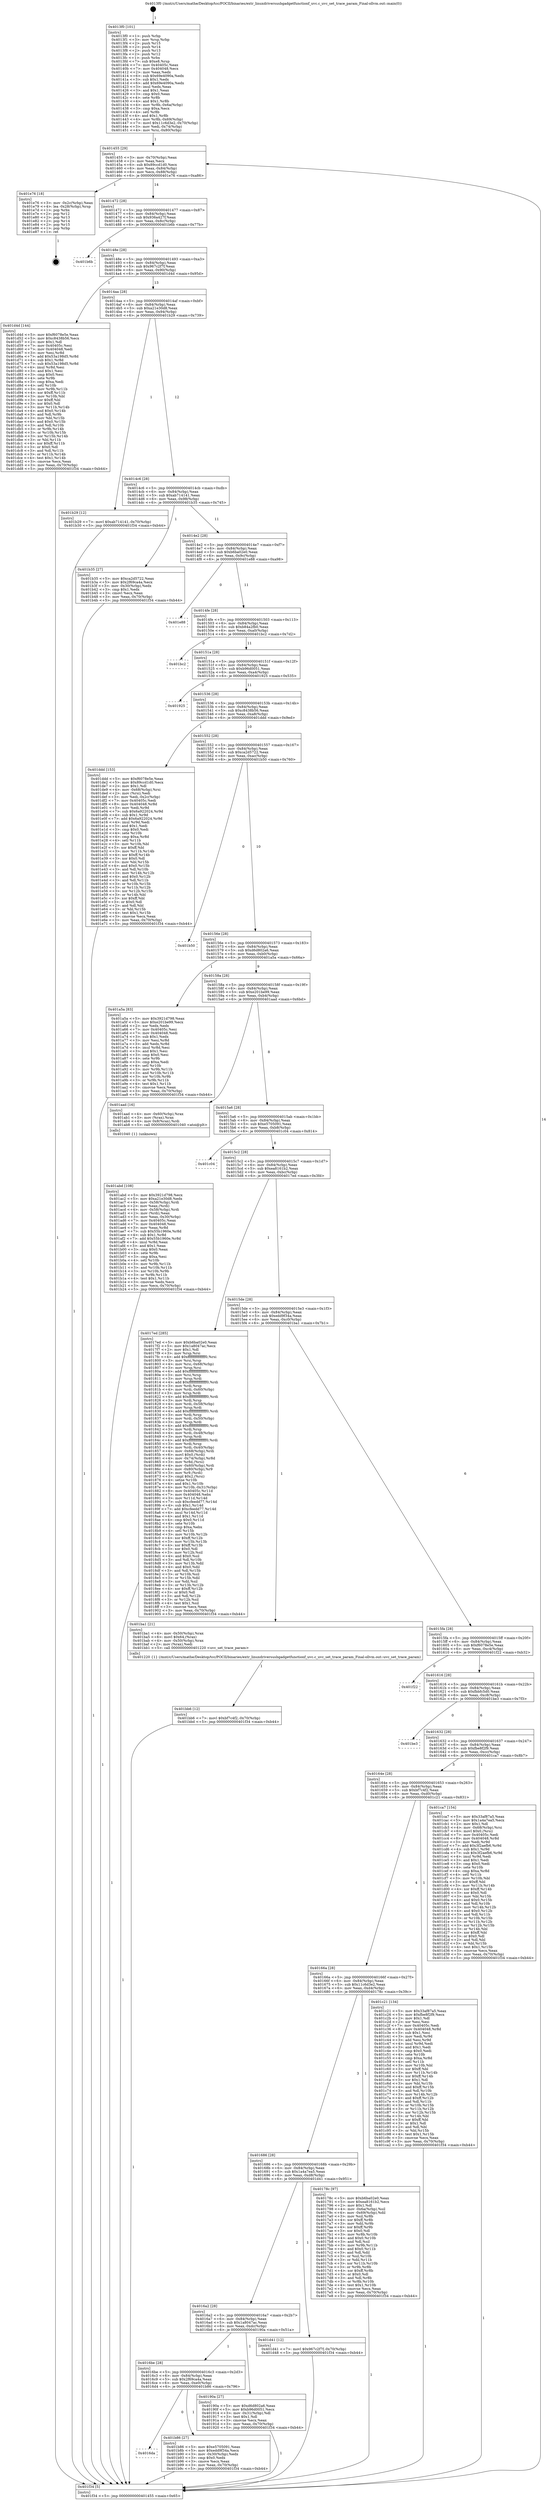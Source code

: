 digraph "0x4013f0" {
  label = "0x4013f0 (/mnt/c/Users/mathe/Desktop/tcc/POCII/binaries/extr_linuxdriversusbgadgetfunctionf_uvc.c_uvc_set_trace_param_Final-ollvm.out::main(0))"
  labelloc = "t"
  node[shape=record]

  Entry [label="",width=0.3,height=0.3,shape=circle,fillcolor=black,style=filled]
  "0x401455" [label="{
     0x401455 [29]\l
     | [instrs]\l
     &nbsp;&nbsp;0x401455 \<+3\>: mov -0x70(%rbp),%eax\l
     &nbsp;&nbsp;0x401458 \<+2\>: mov %eax,%ecx\l
     &nbsp;&nbsp;0x40145a \<+6\>: sub $0x89ccd1d0,%ecx\l
     &nbsp;&nbsp;0x401460 \<+6\>: mov %eax,-0x84(%rbp)\l
     &nbsp;&nbsp;0x401466 \<+6\>: mov %ecx,-0x88(%rbp)\l
     &nbsp;&nbsp;0x40146c \<+6\>: je 0000000000401e76 \<main+0xa86\>\l
  }"]
  "0x401e76" [label="{
     0x401e76 [18]\l
     | [instrs]\l
     &nbsp;&nbsp;0x401e76 \<+3\>: mov -0x2c(%rbp),%eax\l
     &nbsp;&nbsp;0x401e79 \<+4\>: lea -0x28(%rbp),%rsp\l
     &nbsp;&nbsp;0x401e7d \<+1\>: pop %rbx\l
     &nbsp;&nbsp;0x401e7e \<+2\>: pop %r12\l
     &nbsp;&nbsp;0x401e80 \<+2\>: pop %r13\l
     &nbsp;&nbsp;0x401e82 \<+2\>: pop %r14\l
     &nbsp;&nbsp;0x401e84 \<+2\>: pop %r15\l
     &nbsp;&nbsp;0x401e86 \<+1\>: pop %rbp\l
     &nbsp;&nbsp;0x401e87 \<+1\>: ret\l
  }"]
  "0x401472" [label="{
     0x401472 [28]\l
     | [instrs]\l
     &nbsp;&nbsp;0x401472 \<+5\>: jmp 0000000000401477 \<main+0x87\>\l
     &nbsp;&nbsp;0x401477 \<+6\>: mov -0x84(%rbp),%eax\l
     &nbsp;&nbsp;0x40147d \<+5\>: sub $0x936a427f,%eax\l
     &nbsp;&nbsp;0x401482 \<+6\>: mov %eax,-0x8c(%rbp)\l
     &nbsp;&nbsp;0x401488 \<+6\>: je 0000000000401b6b \<main+0x77b\>\l
  }"]
  Exit [label="",width=0.3,height=0.3,shape=circle,fillcolor=black,style=filled,peripheries=2]
  "0x401b6b" [label="{
     0x401b6b\l
  }", style=dashed]
  "0x40148e" [label="{
     0x40148e [28]\l
     | [instrs]\l
     &nbsp;&nbsp;0x40148e \<+5\>: jmp 0000000000401493 \<main+0xa3\>\l
     &nbsp;&nbsp;0x401493 \<+6\>: mov -0x84(%rbp),%eax\l
     &nbsp;&nbsp;0x401499 \<+5\>: sub $0x967c2f7f,%eax\l
     &nbsp;&nbsp;0x40149e \<+6\>: mov %eax,-0x90(%rbp)\l
     &nbsp;&nbsp;0x4014a4 \<+6\>: je 0000000000401d4d \<main+0x95d\>\l
  }"]
  "0x401bb6" [label="{
     0x401bb6 [12]\l
     | [instrs]\l
     &nbsp;&nbsp;0x401bb6 \<+7\>: movl $0xbf7c4f2,-0x70(%rbp)\l
     &nbsp;&nbsp;0x401bbd \<+5\>: jmp 0000000000401f34 \<main+0xb44\>\l
  }"]
  "0x401d4d" [label="{
     0x401d4d [144]\l
     | [instrs]\l
     &nbsp;&nbsp;0x401d4d \<+5\>: mov $0xf6078e5e,%eax\l
     &nbsp;&nbsp;0x401d52 \<+5\>: mov $0xc8438b56,%ecx\l
     &nbsp;&nbsp;0x401d57 \<+2\>: mov $0x1,%dl\l
     &nbsp;&nbsp;0x401d59 \<+7\>: mov 0x40405c,%esi\l
     &nbsp;&nbsp;0x401d60 \<+7\>: mov 0x404048,%edi\l
     &nbsp;&nbsp;0x401d67 \<+3\>: mov %esi,%r8d\l
     &nbsp;&nbsp;0x401d6a \<+7\>: add $0x53a198d5,%r8d\l
     &nbsp;&nbsp;0x401d71 \<+4\>: sub $0x1,%r8d\l
     &nbsp;&nbsp;0x401d75 \<+7\>: sub $0x53a198d5,%r8d\l
     &nbsp;&nbsp;0x401d7c \<+4\>: imul %r8d,%esi\l
     &nbsp;&nbsp;0x401d80 \<+3\>: and $0x1,%esi\l
     &nbsp;&nbsp;0x401d83 \<+3\>: cmp $0x0,%esi\l
     &nbsp;&nbsp;0x401d86 \<+4\>: sete %r9b\l
     &nbsp;&nbsp;0x401d8a \<+3\>: cmp $0xa,%edi\l
     &nbsp;&nbsp;0x401d8d \<+4\>: setl %r10b\l
     &nbsp;&nbsp;0x401d91 \<+3\>: mov %r9b,%r11b\l
     &nbsp;&nbsp;0x401d94 \<+4\>: xor $0xff,%r11b\l
     &nbsp;&nbsp;0x401d98 \<+3\>: mov %r10b,%bl\l
     &nbsp;&nbsp;0x401d9b \<+3\>: xor $0xff,%bl\l
     &nbsp;&nbsp;0x401d9e \<+3\>: xor $0x0,%dl\l
     &nbsp;&nbsp;0x401da1 \<+3\>: mov %r11b,%r14b\l
     &nbsp;&nbsp;0x401da4 \<+4\>: and $0x0,%r14b\l
     &nbsp;&nbsp;0x401da8 \<+3\>: and %dl,%r9b\l
     &nbsp;&nbsp;0x401dab \<+3\>: mov %bl,%r15b\l
     &nbsp;&nbsp;0x401dae \<+4\>: and $0x0,%r15b\l
     &nbsp;&nbsp;0x401db2 \<+3\>: and %dl,%r10b\l
     &nbsp;&nbsp;0x401db5 \<+3\>: or %r9b,%r14b\l
     &nbsp;&nbsp;0x401db8 \<+3\>: or %r10b,%r15b\l
     &nbsp;&nbsp;0x401dbb \<+3\>: xor %r15b,%r14b\l
     &nbsp;&nbsp;0x401dbe \<+3\>: or %bl,%r11b\l
     &nbsp;&nbsp;0x401dc1 \<+4\>: xor $0xff,%r11b\l
     &nbsp;&nbsp;0x401dc5 \<+3\>: or $0x0,%dl\l
     &nbsp;&nbsp;0x401dc8 \<+3\>: and %dl,%r11b\l
     &nbsp;&nbsp;0x401dcb \<+3\>: or %r11b,%r14b\l
     &nbsp;&nbsp;0x401dce \<+4\>: test $0x1,%r14b\l
     &nbsp;&nbsp;0x401dd2 \<+3\>: cmovne %ecx,%eax\l
     &nbsp;&nbsp;0x401dd5 \<+3\>: mov %eax,-0x70(%rbp)\l
     &nbsp;&nbsp;0x401dd8 \<+5\>: jmp 0000000000401f34 \<main+0xb44\>\l
  }"]
  "0x4014aa" [label="{
     0x4014aa [28]\l
     | [instrs]\l
     &nbsp;&nbsp;0x4014aa \<+5\>: jmp 00000000004014af \<main+0xbf\>\l
     &nbsp;&nbsp;0x4014af \<+6\>: mov -0x84(%rbp),%eax\l
     &nbsp;&nbsp;0x4014b5 \<+5\>: sub $0xa21e30d8,%eax\l
     &nbsp;&nbsp;0x4014ba \<+6\>: mov %eax,-0x94(%rbp)\l
     &nbsp;&nbsp;0x4014c0 \<+6\>: je 0000000000401b29 \<main+0x739\>\l
  }"]
  "0x4016da" [label="{
     0x4016da\l
  }", style=dashed]
  "0x401b29" [label="{
     0x401b29 [12]\l
     | [instrs]\l
     &nbsp;&nbsp;0x401b29 \<+7\>: movl $0xab714141,-0x70(%rbp)\l
     &nbsp;&nbsp;0x401b30 \<+5\>: jmp 0000000000401f34 \<main+0xb44\>\l
  }"]
  "0x4014c6" [label="{
     0x4014c6 [28]\l
     | [instrs]\l
     &nbsp;&nbsp;0x4014c6 \<+5\>: jmp 00000000004014cb \<main+0xdb\>\l
     &nbsp;&nbsp;0x4014cb \<+6\>: mov -0x84(%rbp),%eax\l
     &nbsp;&nbsp;0x4014d1 \<+5\>: sub $0xab714141,%eax\l
     &nbsp;&nbsp;0x4014d6 \<+6\>: mov %eax,-0x98(%rbp)\l
     &nbsp;&nbsp;0x4014dc \<+6\>: je 0000000000401b35 \<main+0x745\>\l
  }"]
  "0x401b86" [label="{
     0x401b86 [27]\l
     | [instrs]\l
     &nbsp;&nbsp;0x401b86 \<+5\>: mov $0xe5705091,%eax\l
     &nbsp;&nbsp;0x401b8b \<+5\>: mov $0xedd9f34a,%ecx\l
     &nbsp;&nbsp;0x401b90 \<+3\>: mov -0x30(%rbp),%edx\l
     &nbsp;&nbsp;0x401b93 \<+3\>: cmp $0x0,%edx\l
     &nbsp;&nbsp;0x401b96 \<+3\>: cmove %ecx,%eax\l
     &nbsp;&nbsp;0x401b99 \<+3\>: mov %eax,-0x70(%rbp)\l
     &nbsp;&nbsp;0x401b9c \<+5\>: jmp 0000000000401f34 \<main+0xb44\>\l
  }"]
  "0x401b35" [label="{
     0x401b35 [27]\l
     | [instrs]\l
     &nbsp;&nbsp;0x401b35 \<+5\>: mov $0xca2d5722,%eax\l
     &nbsp;&nbsp;0x401b3a \<+5\>: mov $0x2f69ca4a,%ecx\l
     &nbsp;&nbsp;0x401b3f \<+3\>: mov -0x30(%rbp),%edx\l
     &nbsp;&nbsp;0x401b42 \<+3\>: cmp $0x1,%edx\l
     &nbsp;&nbsp;0x401b45 \<+3\>: cmovl %ecx,%eax\l
     &nbsp;&nbsp;0x401b48 \<+3\>: mov %eax,-0x70(%rbp)\l
     &nbsp;&nbsp;0x401b4b \<+5\>: jmp 0000000000401f34 \<main+0xb44\>\l
  }"]
  "0x4014e2" [label="{
     0x4014e2 [28]\l
     | [instrs]\l
     &nbsp;&nbsp;0x4014e2 \<+5\>: jmp 00000000004014e7 \<main+0xf7\>\l
     &nbsp;&nbsp;0x4014e7 \<+6\>: mov -0x84(%rbp),%eax\l
     &nbsp;&nbsp;0x4014ed \<+5\>: sub $0xb6ba02e0,%eax\l
     &nbsp;&nbsp;0x4014f2 \<+6\>: mov %eax,-0x9c(%rbp)\l
     &nbsp;&nbsp;0x4014f8 \<+6\>: je 0000000000401e88 \<main+0xa98\>\l
  }"]
  "0x401abd" [label="{
     0x401abd [108]\l
     | [instrs]\l
     &nbsp;&nbsp;0x401abd \<+5\>: mov $0x3921d798,%ecx\l
     &nbsp;&nbsp;0x401ac2 \<+5\>: mov $0xa21e30d8,%edx\l
     &nbsp;&nbsp;0x401ac7 \<+4\>: mov -0x58(%rbp),%rdi\l
     &nbsp;&nbsp;0x401acb \<+2\>: mov %eax,(%rdi)\l
     &nbsp;&nbsp;0x401acd \<+4\>: mov -0x58(%rbp),%rdi\l
     &nbsp;&nbsp;0x401ad1 \<+2\>: mov (%rdi),%eax\l
     &nbsp;&nbsp;0x401ad3 \<+3\>: mov %eax,-0x30(%rbp)\l
     &nbsp;&nbsp;0x401ad6 \<+7\>: mov 0x40405c,%eax\l
     &nbsp;&nbsp;0x401add \<+7\>: mov 0x404048,%esi\l
     &nbsp;&nbsp;0x401ae4 \<+3\>: mov %eax,%r8d\l
     &nbsp;&nbsp;0x401ae7 \<+7\>: sub $0x55b1960e,%r8d\l
     &nbsp;&nbsp;0x401aee \<+4\>: sub $0x1,%r8d\l
     &nbsp;&nbsp;0x401af2 \<+7\>: add $0x55b1960e,%r8d\l
     &nbsp;&nbsp;0x401af9 \<+4\>: imul %r8d,%eax\l
     &nbsp;&nbsp;0x401afd \<+3\>: and $0x1,%eax\l
     &nbsp;&nbsp;0x401b00 \<+3\>: cmp $0x0,%eax\l
     &nbsp;&nbsp;0x401b03 \<+4\>: sete %r9b\l
     &nbsp;&nbsp;0x401b07 \<+3\>: cmp $0xa,%esi\l
     &nbsp;&nbsp;0x401b0a \<+4\>: setl %r10b\l
     &nbsp;&nbsp;0x401b0e \<+3\>: mov %r9b,%r11b\l
     &nbsp;&nbsp;0x401b11 \<+3\>: and %r10b,%r11b\l
     &nbsp;&nbsp;0x401b14 \<+3\>: xor %r10b,%r9b\l
     &nbsp;&nbsp;0x401b17 \<+3\>: or %r9b,%r11b\l
     &nbsp;&nbsp;0x401b1a \<+4\>: test $0x1,%r11b\l
     &nbsp;&nbsp;0x401b1e \<+3\>: cmovne %edx,%ecx\l
     &nbsp;&nbsp;0x401b21 \<+3\>: mov %ecx,-0x70(%rbp)\l
     &nbsp;&nbsp;0x401b24 \<+5\>: jmp 0000000000401f34 \<main+0xb44\>\l
  }"]
  "0x401e88" [label="{
     0x401e88\l
  }", style=dashed]
  "0x4014fe" [label="{
     0x4014fe [28]\l
     | [instrs]\l
     &nbsp;&nbsp;0x4014fe \<+5\>: jmp 0000000000401503 \<main+0x113\>\l
     &nbsp;&nbsp;0x401503 \<+6\>: mov -0x84(%rbp),%eax\l
     &nbsp;&nbsp;0x401509 \<+5\>: sub $0xb84a2fb0,%eax\l
     &nbsp;&nbsp;0x40150e \<+6\>: mov %eax,-0xa0(%rbp)\l
     &nbsp;&nbsp;0x401514 \<+6\>: je 0000000000401bc2 \<main+0x7d2\>\l
  }"]
  "0x4016be" [label="{
     0x4016be [28]\l
     | [instrs]\l
     &nbsp;&nbsp;0x4016be \<+5\>: jmp 00000000004016c3 \<main+0x2d3\>\l
     &nbsp;&nbsp;0x4016c3 \<+6\>: mov -0x84(%rbp),%eax\l
     &nbsp;&nbsp;0x4016c9 \<+5\>: sub $0x2f69ca4a,%eax\l
     &nbsp;&nbsp;0x4016ce \<+6\>: mov %eax,-0xe0(%rbp)\l
     &nbsp;&nbsp;0x4016d4 \<+6\>: je 0000000000401b86 \<main+0x796\>\l
  }"]
  "0x401bc2" [label="{
     0x401bc2\l
  }", style=dashed]
  "0x40151a" [label="{
     0x40151a [28]\l
     | [instrs]\l
     &nbsp;&nbsp;0x40151a \<+5\>: jmp 000000000040151f \<main+0x12f\>\l
     &nbsp;&nbsp;0x40151f \<+6\>: mov -0x84(%rbp),%eax\l
     &nbsp;&nbsp;0x401525 \<+5\>: sub $0xb96d0051,%eax\l
     &nbsp;&nbsp;0x40152a \<+6\>: mov %eax,-0xa4(%rbp)\l
     &nbsp;&nbsp;0x401530 \<+6\>: je 0000000000401925 \<main+0x535\>\l
  }"]
  "0x40190a" [label="{
     0x40190a [27]\l
     | [instrs]\l
     &nbsp;&nbsp;0x40190a \<+5\>: mov $0xd6d802a6,%eax\l
     &nbsp;&nbsp;0x40190f \<+5\>: mov $0xb96d0051,%ecx\l
     &nbsp;&nbsp;0x401914 \<+3\>: mov -0x31(%rbp),%dl\l
     &nbsp;&nbsp;0x401917 \<+3\>: test $0x1,%dl\l
     &nbsp;&nbsp;0x40191a \<+3\>: cmovne %ecx,%eax\l
     &nbsp;&nbsp;0x40191d \<+3\>: mov %eax,-0x70(%rbp)\l
     &nbsp;&nbsp;0x401920 \<+5\>: jmp 0000000000401f34 \<main+0xb44\>\l
  }"]
  "0x401925" [label="{
     0x401925\l
  }", style=dashed]
  "0x401536" [label="{
     0x401536 [28]\l
     | [instrs]\l
     &nbsp;&nbsp;0x401536 \<+5\>: jmp 000000000040153b \<main+0x14b\>\l
     &nbsp;&nbsp;0x40153b \<+6\>: mov -0x84(%rbp),%eax\l
     &nbsp;&nbsp;0x401541 \<+5\>: sub $0xc8438b56,%eax\l
     &nbsp;&nbsp;0x401546 \<+6\>: mov %eax,-0xa8(%rbp)\l
     &nbsp;&nbsp;0x40154c \<+6\>: je 0000000000401ddd \<main+0x9ed\>\l
  }"]
  "0x4016a2" [label="{
     0x4016a2 [28]\l
     | [instrs]\l
     &nbsp;&nbsp;0x4016a2 \<+5\>: jmp 00000000004016a7 \<main+0x2b7\>\l
     &nbsp;&nbsp;0x4016a7 \<+6\>: mov -0x84(%rbp),%eax\l
     &nbsp;&nbsp;0x4016ad \<+5\>: sub $0x1a8047ac,%eax\l
     &nbsp;&nbsp;0x4016b2 \<+6\>: mov %eax,-0xdc(%rbp)\l
     &nbsp;&nbsp;0x4016b8 \<+6\>: je 000000000040190a \<main+0x51a\>\l
  }"]
  "0x401ddd" [label="{
     0x401ddd [153]\l
     | [instrs]\l
     &nbsp;&nbsp;0x401ddd \<+5\>: mov $0xf6078e5e,%eax\l
     &nbsp;&nbsp;0x401de2 \<+5\>: mov $0x89ccd1d0,%ecx\l
     &nbsp;&nbsp;0x401de7 \<+2\>: mov $0x1,%dl\l
     &nbsp;&nbsp;0x401de9 \<+4\>: mov -0x68(%rbp),%rsi\l
     &nbsp;&nbsp;0x401ded \<+2\>: mov (%rsi),%edi\l
     &nbsp;&nbsp;0x401def \<+3\>: mov %edi,-0x2c(%rbp)\l
     &nbsp;&nbsp;0x401df2 \<+7\>: mov 0x40405c,%edi\l
     &nbsp;&nbsp;0x401df9 \<+8\>: mov 0x404048,%r8d\l
     &nbsp;&nbsp;0x401e01 \<+3\>: mov %edi,%r9d\l
     &nbsp;&nbsp;0x401e04 \<+7\>: sub $0x6a922024,%r9d\l
     &nbsp;&nbsp;0x401e0b \<+4\>: sub $0x1,%r9d\l
     &nbsp;&nbsp;0x401e0f \<+7\>: add $0x6a922024,%r9d\l
     &nbsp;&nbsp;0x401e16 \<+4\>: imul %r9d,%edi\l
     &nbsp;&nbsp;0x401e1a \<+3\>: and $0x1,%edi\l
     &nbsp;&nbsp;0x401e1d \<+3\>: cmp $0x0,%edi\l
     &nbsp;&nbsp;0x401e20 \<+4\>: sete %r10b\l
     &nbsp;&nbsp;0x401e24 \<+4\>: cmp $0xa,%r8d\l
     &nbsp;&nbsp;0x401e28 \<+4\>: setl %r11b\l
     &nbsp;&nbsp;0x401e2c \<+3\>: mov %r10b,%bl\l
     &nbsp;&nbsp;0x401e2f \<+3\>: xor $0xff,%bl\l
     &nbsp;&nbsp;0x401e32 \<+3\>: mov %r11b,%r14b\l
     &nbsp;&nbsp;0x401e35 \<+4\>: xor $0xff,%r14b\l
     &nbsp;&nbsp;0x401e39 \<+3\>: xor $0x0,%dl\l
     &nbsp;&nbsp;0x401e3c \<+3\>: mov %bl,%r15b\l
     &nbsp;&nbsp;0x401e3f \<+4\>: and $0x0,%r15b\l
     &nbsp;&nbsp;0x401e43 \<+3\>: and %dl,%r10b\l
     &nbsp;&nbsp;0x401e46 \<+3\>: mov %r14b,%r12b\l
     &nbsp;&nbsp;0x401e49 \<+4\>: and $0x0,%r12b\l
     &nbsp;&nbsp;0x401e4d \<+3\>: and %dl,%r11b\l
     &nbsp;&nbsp;0x401e50 \<+3\>: or %r10b,%r15b\l
     &nbsp;&nbsp;0x401e53 \<+3\>: or %r11b,%r12b\l
     &nbsp;&nbsp;0x401e56 \<+3\>: xor %r12b,%r15b\l
     &nbsp;&nbsp;0x401e59 \<+3\>: or %r14b,%bl\l
     &nbsp;&nbsp;0x401e5c \<+3\>: xor $0xff,%bl\l
     &nbsp;&nbsp;0x401e5f \<+3\>: or $0x0,%dl\l
     &nbsp;&nbsp;0x401e62 \<+2\>: and %dl,%bl\l
     &nbsp;&nbsp;0x401e64 \<+3\>: or %bl,%r15b\l
     &nbsp;&nbsp;0x401e67 \<+4\>: test $0x1,%r15b\l
     &nbsp;&nbsp;0x401e6b \<+3\>: cmovne %ecx,%eax\l
     &nbsp;&nbsp;0x401e6e \<+3\>: mov %eax,-0x70(%rbp)\l
     &nbsp;&nbsp;0x401e71 \<+5\>: jmp 0000000000401f34 \<main+0xb44\>\l
  }"]
  "0x401552" [label="{
     0x401552 [28]\l
     | [instrs]\l
     &nbsp;&nbsp;0x401552 \<+5\>: jmp 0000000000401557 \<main+0x167\>\l
     &nbsp;&nbsp;0x401557 \<+6\>: mov -0x84(%rbp),%eax\l
     &nbsp;&nbsp;0x40155d \<+5\>: sub $0xca2d5722,%eax\l
     &nbsp;&nbsp;0x401562 \<+6\>: mov %eax,-0xac(%rbp)\l
     &nbsp;&nbsp;0x401568 \<+6\>: je 0000000000401b50 \<main+0x760\>\l
  }"]
  "0x401d41" [label="{
     0x401d41 [12]\l
     | [instrs]\l
     &nbsp;&nbsp;0x401d41 \<+7\>: movl $0x967c2f7f,-0x70(%rbp)\l
     &nbsp;&nbsp;0x401d48 \<+5\>: jmp 0000000000401f34 \<main+0xb44\>\l
  }"]
  "0x401b50" [label="{
     0x401b50\l
  }", style=dashed]
  "0x40156e" [label="{
     0x40156e [28]\l
     | [instrs]\l
     &nbsp;&nbsp;0x40156e \<+5\>: jmp 0000000000401573 \<main+0x183\>\l
     &nbsp;&nbsp;0x401573 \<+6\>: mov -0x84(%rbp),%eax\l
     &nbsp;&nbsp;0x401579 \<+5\>: sub $0xd6d802a6,%eax\l
     &nbsp;&nbsp;0x40157e \<+6\>: mov %eax,-0xb0(%rbp)\l
     &nbsp;&nbsp;0x401584 \<+6\>: je 0000000000401a5a \<main+0x66a\>\l
  }"]
  "0x4013f0" [label="{
     0x4013f0 [101]\l
     | [instrs]\l
     &nbsp;&nbsp;0x4013f0 \<+1\>: push %rbp\l
     &nbsp;&nbsp;0x4013f1 \<+3\>: mov %rsp,%rbp\l
     &nbsp;&nbsp;0x4013f4 \<+2\>: push %r15\l
     &nbsp;&nbsp;0x4013f6 \<+2\>: push %r14\l
     &nbsp;&nbsp;0x4013f8 \<+2\>: push %r13\l
     &nbsp;&nbsp;0x4013fa \<+2\>: push %r12\l
     &nbsp;&nbsp;0x4013fc \<+1\>: push %rbx\l
     &nbsp;&nbsp;0x4013fd \<+7\>: sub $0xe8,%rsp\l
     &nbsp;&nbsp;0x401404 \<+7\>: mov 0x40405c,%eax\l
     &nbsp;&nbsp;0x40140b \<+7\>: mov 0x404048,%ecx\l
     &nbsp;&nbsp;0x401412 \<+2\>: mov %eax,%edx\l
     &nbsp;&nbsp;0x401414 \<+6\>: sub $0x69e4090a,%edx\l
     &nbsp;&nbsp;0x40141a \<+3\>: sub $0x1,%edx\l
     &nbsp;&nbsp;0x40141d \<+6\>: add $0x69e4090a,%edx\l
     &nbsp;&nbsp;0x401423 \<+3\>: imul %edx,%eax\l
     &nbsp;&nbsp;0x401426 \<+3\>: and $0x1,%eax\l
     &nbsp;&nbsp;0x401429 \<+3\>: cmp $0x0,%eax\l
     &nbsp;&nbsp;0x40142c \<+4\>: sete %r8b\l
     &nbsp;&nbsp;0x401430 \<+4\>: and $0x1,%r8b\l
     &nbsp;&nbsp;0x401434 \<+4\>: mov %r8b,-0x6a(%rbp)\l
     &nbsp;&nbsp;0x401438 \<+3\>: cmp $0xa,%ecx\l
     &nbsp;&nbsp;0x40143b \<+4\>: setl %r8b\l
     &nbsp;&nbsp;0x40143f \<+4\>: and $0x1,%r8b\l
     &nbsp;&nbsp;0x401443 \<+4\>: mov %r8b,-0x69(%rbp)\l
     &nbsp;&nbsp;0x401447 \<+7\>: movl $0x11c6d3e2,-0x70(%rbp)\l
     &nbsp;&nbsp;0x40144e \<+3\>: mov %edi,-0x74(%rbp)\l
     &nbsp;&nbsp;0x401451 \<+4\>: mov %rsi,-0x80(%rbp)\l
  }"]
  "0x401a5a" [label="{
     0x401a5a [83]\l
     | [instrs]\l
     &nbsp;&nbsp;0x401a5a \<+5\>: mov $0x3921d798,%eax\l
     &nbsp;&nbsp;0x401a5f \<+5\>: mov $0xe201be99,%ecx\l
     &nbsp;&nbsp;0x401a64 \<+2\>: xor %edx,%edx\l
     &nbsp;&nbsp;0x401a66 \<+7\>: mov 0x40405c,%esi\l
     &nbsp;&nbsp;0x401a6d \<+7\>: mov 0x404048,%edi\l
     &nbsp;&nbsp;0x401a74 \<+3\>: sub $0x1,%edx\l
     &nbsp;&nbsp;0x401a77 \<+3\>: mov %esi,%r8d\l
     &nbsp;&nbsp;0x401a7a \<+3\>: add %edx,%r8d\l
     &nbsp;&nbsp;0x401a7d \<+4\>: imul %r8d,%esi\l
     &nbsp;&nbsp;0x401a81 \<+3\>: and $0x1,%esi\l
     &nbsp;&nbsp;0x401a84 \<+3\>: cmp $0x0,%esi\l
     &nbsp;&nbsp;0x401a87 \<+4\>: sete %r9b\l
     &nbsp;&nbsp;0x401a8b \<+3\>: cmp $0xa,%edi\l
     &nbsp;&nbsp;0x401a8e \<+4\>: setl %r10b\l
     &nbsp;&nbsp;0x401a92 \<+3\>: mov %r9b,%r11b\l
     &nbsp;&nbsp;0x401a95 \<+3\>: and %r10b,%r11b\l
     &nbsp;&nbsp;0x401a98 \<+3\>: xor %r10b,%r9b\l
     &nbsp;&nbsp;0x401a9b \<+3\>: or %r9b,%r11b\l
     &nbsp;&nbsp;0x401a9e \<+4\>: test $0x1,%r11b\l
     &nbsp;&nbsp;0x401aa2 \<+3\>: cmovne %ecx,%eax\l
     &nbsp;&nbsp;0x401aa5 \<+3\>: mov %eax,-0x70(%rbp)\l
     &nbsp;&nbsp;0x401aa8 \<+5\>: jmp 0000000000401f34 \<main+0xb44\>\l
  }"]
  "0x40158a" [label="{
     0x40158a [28]\l
     | [instrs]\l
     &nbsp;&nbsp;0x40158a \<+5\>: jmp 000000000040158f \<main+0x19f\>\l
     &nbsp;&nbsp;0x40158f \<+6\>: mov -0x84(%rbp),%eax\l
     &nbsp;&nbsp;0x401595 \<+5\>: sub $0xe201be99,%eax\l
     &nbsp;&nbsp;0x40159a \<+6\>: mov %eax,-0xb4(%rbp)\l
     &nbsp;&nbsp;0x4015a0 \<+6\>: je 0000000000401aad \<main+0x6bd\>\l
  }"]
  "0x401f34" [label="{
     0x401f34 [5]\l
     | [instrs]\l
     &nbsp;&nbsp;0x401f34 \<+5\>: jmp 0000000000401455 \<main+0x65\>\l
  }"]
  "0x401aad" [label="{
     0x401aad [16]\l
     | [instrs]\l
     &nbsp;&nbsp;0x401aad \<+4\>: mov -0x60(%rbp),%rax\l
     &nbsp;&nbsp;0x401ab1 \<+3\>: mov (%rax),%rax\l
     &nbsp;&nbsp;0x401ab4 \<+4\>: mov 0x8(%rax),%rdi\l
     &nbsp;&nbsp;0x401ab8 \<+5\>: call 0000000000401040 \<atoi@plt\>\l
     | [calls]\l
     &nbsp;&nbsp;0x401040 \{1\} (unknown)\l
  }"]
  "0x4015a6" [label="{
     0x4015a6 [28]\l
     | [instrs]\l
     &nbsp;&nbsp;0x4015a6 \<+5\>: jmp 00000000004015ab \<main+0x1bb\>\l
     &nbsp;&nbsp;0x4015ab \<+6\>: mov -0x84(%rbp),%eax\l
     &nbsp;&nbsp;0x4015b1 \<+5\>: sub $0xe5705091,%eax\l
     &nbsp;&nbsp;0x4015b6 \<+6\>: mov %eax,-0xb8(%rbp)\l
     &nbsp;&nbsp;0x4015bc \<+6\>: je 0000000000401c04 \<main+0x814\>\l
  }"]
  "0x401686" [label="{
     0x401686 [28]\l
     | [instrs]\l
     &nbsp;&nbsp;0x401686 \<+5\>: jmp 000000000040168b \<main+0x29b\>\l
     &nbsp;&nbsp;0x40168b \<+6\>: mov -0x84(%rbp),%eax\l
     &nbsp;&nbsp;0x401691 \<+5\>: sub $0x1a4a7ea5,%eax\l
     &nbsp;&nbsp;0x401696 \<+6\>: mov %eax,-0xd8(%rbp)\l
     &nbsp;&nbsp;0x40169c \<+6\>: je 0000000000401d41 \<main+0x951\>\l
  }"]
  "0x401c04" [label="{
     0x401c04\l
  }", style=dashed]
  "0x4015c2" [label="{
     0x4015c2 [28]\l
     | [instrs]\l
     &nbsp;&nbsp;0x4015c2 \<+5\>: jmp 00000000004015c7 \<main+0x1d7\>\l
     &nbsp;&nbsp;0x4015c7 \<+6\>: mov -0x84(%rbp),%eax\l
     &nbsp;&nbsp;0x4015cd \<+5\>: sub $0xea8161b2,%eax\l
     &nbsp;&nbsp;0x4015d2 \<+6\>: mov %eax,-0xbc(%rbp)\l
     &nbsp;&nbsp;0x4015d8 \<+6\>: je 00000000004017ed \<main+0x3fd\>\l
  }"]
  "0x40178c" [label="{
     0x40178c [97]\l
     | [instrs]\l
     &nbsp;&nbsp;0x40178c \<+5\>: mov $0xb6ba02e0,%eax\l
     &nbsp;&nbsp;0x401791 \<+5\>: mov $0xea8161b2,%ecx\l
     &nbsp;&nbsp;0x401796 \<+2\>: mov $0x1,%dl\l
     &nbsp;&nbsp;0x401798 \<+4\>: mov -0x6a(%rbp),%sil\l
     &nbsp;&nbsp;0x40179c \<+4\>: mov -0x69(%rbp),%dil\l
     &nbsp;&nbsp;0x4017a0 \<+3\>: mov %sil,%r8b\l
     &nbsp;&nbsp;0x4017a3 \<+4\>: xor $0xff,%r8b\l
     &nbsp;&nbsp;0x4017a7 \<+3\>: mov %dil,%r9b\l
     &nbsp;&nbsp;0x4017aa \<+4\>: xor $0xff,%r9b\l
     &nbsp;&nbsp;0x4017ae \<+3\>: xor $0x0,%dl\l
     &nbsp;&nbsp;0x4017b1 \<+3\>: mov %r8b,%r10b\l
     &nbsp;&nbsp;0x4017b4 \<+4\>: and $0x0,%r10b\l
     &nbsp;&nbsp;0x4017b8 \<+3\>: and %dl,%sil\l
     &nbsp;&nbsp;0x4017bb \<+3\>: mov %r9b,%r11b\l
     &nbsp;&nbsp;0x4017be \<+4\>: and $0x0,%r11b\l
     &nbsp;&nbsp;0x4017c2 \<+3\>: and %dl,%dil\l
     &nbsp;&nbsp;0x4017c5 \<+3\>: or %sil,%r10b\l
     &nbsp;&nbsp;0x4017c8 \<+3\>: or %dil,%r11b\l
     &nbsp;&nbsp;0x4017cb \<+3\>: xor %r11b,%r10b\l
     &nbsp;&nbsp;0x4017ce \<+3\>: or %r9b,%r8b\l
     &nbsp;&nbsp;0x4017d1 \<+4\>: xor $0xff,%r8b\l
     &nbsp;&nbsp;0x4017d5 \<+3\>: or $0x0,%dl\l
     &nbsp;&nbsp;0x4017d8 \<+3\>: and %dl,%r8b\l
     &nbsp;&nbsp;0x4017db \<+3\>: or %r8b,%r10b\l
     &nbsp;&nbsp;0x4017de \<+4\>: test $0x1,%r10b\l
     &nbsp;&nbsp;0x4017e2 \<+3\>: cmovne %ecx,%eax\l
     &nbsp;&nbsp;0x4017e5 \<+3\>: mov %eax,-0x70(%rbp)\l
     &nbsp;&nbsp;0x4017e8 \<+5\>: jmp 0000000000401f34 \<main+0xb44\>\l
  }"]
  "0x4017ed" [label="{
     0x4017ed [285]\l
     | [instrs]\l
     &nbsp;&nbsp;0x4017ed \<+5\>: mov $0xb6ba02e0,%eax\l
     &nbsp;&nbsp;0x4017f2 \<+5\>: mov $0x1a8047ac,%ecx\l
     &nbsp;&nbsp;0x4017f7 \<+2\>: mov $0x1,%dl\l
     &nbsp;&nbsp;0x4017f9 \<+3\>: mov %rsp,%rsi\l
     &nbsp;&nbsp;0x4017fc \<+4\>: add $0xfffffffffffffff0,%rsi\l
     &nbsp;&nbsp;0x401800 \<+3\>: mov %rsi,%rsp\l
     &nbsp;&nbsp;0x401803 \<+4\>: mov %rsi,-0x68(%rbp)\l
     &nbsp;&nbsp;0x401807 \<+3\>: mov %rsp,%rsi\l
     &nbsp;&nbsp;0x40180a \<+4\>: add $0xfffffffffffffff0,%rsi\l
     &nbsp;&nbsp;0x40180e \<+3\>: mov %rsi,%rsp\l
     &nbsp;&nbsp;0x401811 \<+3\>: mov %rsp,%rdi\l
     &nbsp;&nbsp;0x401814 \<+4\>: add $0xfffffffffffffff0,%rdi\l
     &nbsp;&nbsp;0x401818 \<+3\>: mov %rdi,%rsp\l
     &nbsp;&nbsp;0x40181b \<+4\>: mov %rdi,-0x60(%rbp)\l
     &nbsp;&nbsp;0x40181f \<+3\>: mov %rsp,%rdi\l
     &nbsp;&nbsp;0x401822 \<+4\>: add $0xfffffffffffffff0,%rdi\l
     &nbsp;&nbsp;0x401826 \<+3\>: mov %rdi,%rsp\l
     &nbsp;&nbsp;0x401829 \<+4\>: mov %rdi,-0x58(%rbp)\l
     &nbsp;&nbsp;0x40182d \<+3\>: mov %rsp,%rdi\l
     &nbsp;&nbsp;0x401830 \<+4\>: add $0xfffffffffffffff0,%rdi\l
     &nbsp;&nbsp;0x401834 \<+3\>: mov %rdi,%rsp\l
     &nbsp;&nbsp;0x401837 \<+4\>: mov %rdi,-0x50(%rbp)\l
     &nbsp;&nbsp;0x40183b \<+3\>: mov %rsp,%rdi\l
     &nbsp;&nbsp;0x40183e \<+4\>: add $0xfffffffffffffff0,%rdi\l
     &nbsp;&nbsp;0x401842 \<+3\>: mov %rdi,%rsp\l
     &nbsp;&nbsp;0x401845 \<+4\>: mov %rdi,-0x48(%rbp)\l
     &nbsp;&nbsp;0x401849 \<+3\>: mov %rsp,%rdi\l
     &nbsp;&nbsp;0x40184c \<+4\>: add $0xfffffffffffffff0,%rdi\l
     &nbsp;&nbsp;0x401850 \<+3\>: mov %rdi,%rsp\l
     &nbsp;&nbsp;0x401853 \<+4\>: mov %rdi,-0x40(%rbp)\l
     &nbsp;&nbsp;0x401857 \<+4\>: mov -0x68(%rbp),%rdi\l
     &nbsp;&nbsp;0x40185b \<+6\>: movl $0x0,(%rdi)\l
     &nbsp;&nbsp;0x401861 \<+4\>: mov -0x74(%rbp),%r8d\l
     &nbsp;&nbsp;0x401865 \<+3\>: mov %r8d,(%rsi)\l
     &nbsp;&nbsp;0x401868 \<+4\>: mov -0x60(%rbp),%rdi\l
     &nbsp;&nbsp;0x40186c \<+4\>: mov -0x80(%rbp),%r9\l
     &nbsp;&nbsp;0x401870 \<+3\>: mov %r9,(%rdi)\l
     &nbsp;&nbsp;0x401873 \<+3\>: cmpl $0x2,(%rsi)\l
     &nbsp;&nbsp;0x401876 \<+4\>: setne %r10b\l
     &nbsp;&nbsp;0x40187a \<+4\>: and $0x1,%r10b\l
     &nbsp;&nbsp;0x40187e \<+4\>: mov %r10b,-0x31(%rbp)\l
     &nbsp;&nbsp;0x401882 \<+8\>: mov 0x40405c,%r11d\l
     &nbsp;&nbsp;0x40188a \<+7\>: mov 0x404048,%ebx\l
     &nbsp;&nbsp;0x401891 \<+3\>: mov %r11d,%r14d\l
     &nbsp;&nbsp;0x401894 \<+7\>: sub $0xcfeedd77,%r14d\l
     &nbsp;&nbsp;0x40189b \<+4\>: sub $0x1,%r14d\l
     &nbsp;&nbsp;0x40189f \<+7\>: add $0xcfeedd77,%r14d\l
     &nbsp;&nbsp;0x4018a6 \<+4\>: imul %r14d,%r11d\l
     &nbsp;&nbsp;0x4018aa \<+4\>: and $0x1,%r11d\l
     &nbsp;&nbsp;0x4018ae \<+4\>: cmp $0x0,%r11d\l
     &nbsp;&nbsp;0x4018b2 \<+4\>: sete %r10b\l
     &nbsp;&nbsp;0x4018b6 \<+3\>: cmp $0xa,%ebx\l
     &nbsp;&nbsp;0x4018b9 \<+4\>: setl %r15b\l
     &nbsp;&nbsp;0x4018bd \<+3\>: mov %r10b,%r12b\l
     &nbsp;&nbsp;0x4018c0 \<+4\>: xor $0xff,%r12b\l
     &nbsp;&nbsp;0x4018c4 \<+3\>: mov %r15b,%r13b\l
     &nbsp;&nbsp;0x4018c7 \<+4\>: xor $0xff,%r13b\l
     &nbsp;&nbsp;0x4018cb \<+3\>: xor $0x0,%dl\l
     &nbsp;&nbsp;0x4018ce \<+3\>: mov %r12b,%sil\l
     &nbsp;&nbsp;0x4018d1 \<+4\>: and $0x0,%sil\l
     &nbsp;&nbsp;0x4018d5 \<+3\>: and %dl,%r10b\l
     &nbsp;&nbsp;0x4018d8 \<+3\>: mov %r13b,%dil\l
     &nbsp;&nbsp;0x4018db \<+4\>: and $0x0,%dil\l
     &nbsp;&nbsp;0x4018df \<+3\>: and %dl,%r15b\l
     &nbsp;&nbsp;0x4018e2 \<+3\>: or %r10b,%sil\l
     &nbsp;&nbsp;0x4018e5 \<+3\>: or %r15b,%dil\l
     &nbsp;&nbsp;0x4018e8 \<+3\>: xor %dil,%sil\l
     &nbsp;&nbsp;0x4018eb \<+3\>: or %r13b,%r12b\l
     &nbsp;&nbsp;0x4018ee \<+4\>: xor $0xff,%r12b\l
     &nbsp;&nbsp;0x4018f2 \<+3\>: or $0x0,%dl\l
     &nbsp;&nbsp;0x4018f5 \<+3\>: and %dl,%r12b\l
     &nbsp;&nbsp;0x4018f8 \<+3\>: or %r12b,%sil\l
     &nbsp;&nbsp;0x4018fb \<+4\>: test $0x1,%sil\l
     &nbsp;&nbsp;0x4018ff \<+3\>: cmovne %ecx,%eax\l
     &nbsp;&nbsp;0x401902 \<+3\>: mov %eax,-0x70(%rbp)\l
     &nbsp;&nbsp;0x401905 \<+5\>: jmp 0000000000401f34 \<main+0xb44\>\l
  }"]
  "0x4015de" [label="{
     0x4015de [28]\l
     | [instrs]\l
     &nbsp;&nbsp;0x4015de \<+5\>: jmp 00000000004015e3 \<main+0x1f3\>\l
     &nbsp;&nbsp;0x4015e3 \<+6\>: mov -0x84(%rbp),%eax\l
     &nbsp;&nbsp;0x4015e9 \<+5\>: sub $0xedd9f34a,%eax\l
     &nbsp;&nbsp;0x4015ee \<+6\>: mov %eax,-0xc0(%rbp)\l
     &nbsp;&nbsp;0x4015f4 \<+6\>: je 0000000000401ba1 \<main+0x7b1\>\l
  }"]
  "0x40166a" [label="{
     0x40166a [28]\l
     | [instrs]\l
     &nbsp;&nbsp;0x40166a \<+5\>: jmp 000000000040166f \<main+0x27f\>\l
     &nbsp;&nbsp;0x40166f \<+6\>: mov -0x84(%rbp),%eax\l
     &nbsp;&nbsp;0x401675 \<+5\>: sub $0x11c6d3e2,%eax\l
     &nbsp;&nbsp;0x40167a \<+6\>: mov %eax,-0xd4(%rbp)\l
     &nbsp;&nbsp;0x401680 \<+6\>: je 000000000040178c \<main+0x39c\>\l
  }"]
  "0x401ba1" [label="{
     0x401ba1 [21]\l
     | [instrs]\l
     &nbsp;&nbsp;0x401ba1 \<+4\>: mov -0x50(%rbp),%rax\l
     &nbsp;&nbsp;0x401ba5 \<+6\>: movl $0x64,(%rax)\l
     &nbsp;&nbsp;0x401bab \<+4\>: mov -0x50(%rbp),%rax\l
     &nbsp;&nbsp;0x401baf \<+2\>: mov (%rax),%edi\l
     &nbsp;&nbsp;0x401bb1 \<+5\>: call 0000000000401220 \<uvc_set_trace_param\>\l
     | [calls]\l
     &nbsp;&nbsp;0x401220 \{1\} (/mnt/c/Users/mathe/Desktop/tcc/POCII/binaries/extr_linuxdriversusbgadgetfunctionf_uvc.c_uvc_set_trace_param_Final-ollvm.out::uvc_set_trace_param)\l
  }"]
  "0x4015fa" [label="{
     0x4015fa [28]\l
     | [instrs]\l
     &nbsp;&nbsp;0x4015fa \<+5\>: jmp 00000000004015ff \<main+0x20f\>\l
     &nbsp;&nbsp;0x4015ff \<+6\>: mov -0x84(%rbp),%eax\l
     &nbsp;&nbsp;0x401605 \<+5\>: sub $0xf6078e5e,%eax\l
     &nbsp;&nbsp;0x40160a \<+6\>: mov %eax,-0xc4(%rbp)\l
     &nbsp;&nbsp;0x401610 \<+6\>: je 0000000000401f22 \<main+0xb32\>\l
  }"]
  "0x401c21" [label="{
     0x401c21 [134]\l
     | [instrs]\l
     &nbsp;&nbsp;0x401c21 \<+5\>: mov $0x33af87a5,%eax\l
     &nbsp;&nbsp;0x401c26 \<+5\>: mov $0xfbe8f2f9,%ecx\l
     &nbsp;&nbsp;0x401c2b \<+2\>: mov $0x1,%dl\l
     &nbsp;&nbsp;0x401c2d \<+2\>: xor %esi,%esi\l
     &nbsp;&nbsp;0x401c2f \<+7\>: mov 0x40405c,%edi\l
     &nbsp;&nbsp;0x401c36 \<+8\>: mov 0x404048,%r8d\l
     &nbsp;&nbsp;0x401c3e \<+3\>: sub $0x1,%esi\l
     &nbsp;&nbsp;0x401c41 \<+3\>: mov %edi,%r9d\l
     &nbsp;&nbsp;0x401c44 \<+3\>: add %esi,%r9d\l
     &nbsp;&nbsp;0x401c47 \<+4\>: imul %r9d,%edi\l
     &nbsp;&nbsp;0x401c4b \<+3\>: and $0x1,%edi\l
     &nbsp;&nbsp;0x401c4e \<+3\>: cmp $0x0,%edi\l
     &nbsp;&nbsp;0x401c51 \<+4\>: sete %r10b\l
     &nbsp;&nbsp;0x401c55 \<+4\>: cmp $0xa,%r8d\l
     &nbsp;&nbsp;0x401c59 \<+4\>: setl %r11b\l
     &nbsp;&nbsp;0x401c5d \<+3\>: mov %r10b,%bl\l
     &nbsp;&nbsp;0x401c60 \<+3\>: xor $0xff,%bl\l
     &nbsp;&nbsp;0x401c63 \<+3\>: mov %r11b,%r14b\l
     &nbsp;&nbsp;0x401c66 \<+4\>: xor $0xff,%r14b\l
     &nbsp;&nbsp;0x401c6a \<+3\>: xor $0x1,%dl\l
     &nbsp;&nbsp;0x401c6d \<+3\>: mov %bl,%r15b\l
     &nbsp;&nbsp;0x401c70 \<+4\>: and $0xff,%r15b\l
     &nbsp;&nbsp;0x401c74 \<+3\>: and %dl,%r10b\l
     &nbsp;&nbsp;0x401c77 \<+3\>: mov %r14b,%r12b\l
     &nbsp;&nbsp;0x401c7a \<+4\>: and $0xff,%r12b\l
     &nbsp;&nbsp;0x401c7e \<+3\>: and %dl,%r11b\l
     &nbsp;&nbsp;0x401c81 \<+3\>: or %r10b,%r15b\l
     &nbsp;&nbsp;0x401c84 \<+3\>: or %r11b,%r12b\l
     &nbsp;&nbsp;0x401c87 \<+3\>: xor %r12b,%r15b\l
     &nbsp;&nbsp;0x401c8a \<+3\>: or %r14b,%bl\l
     &nbsp;&nbsp;0x401c8d \<+3\>: xor $0xff,%bl\l
     &nbsp;&nbsp;0x401c90 \<+3\>: or $0x1,%dl\l
     &nbsp;&nbsp;0x401c93 \<+2\>: and %dl,%bl\l
     &nbsp;&nbsp;0x401c95 \<+3\>: or %bl,%r15b\l
     &nbsp;&nbsp;0x401c98 \<+4\>: test $0x1,%r15b\l
     &nbsp;&nbsp;0x401c9c \<+3\>: cmovne %ecx,%eax\l
     &nbsp;&nbsp;0x401c9f \<+3\>: mov %eax,-0x70(%rbp)\l
     &nbsp;&nbsp;0x401ca2 \<+5\>: jmp 0000000000401f34 \<main+0xb44\>\l
  }"]
  "0x401f22" [label="{
     0x401f22\l
  }", style=dashed]
  "0x401616" [label="{
     0x401616 [28]\l
     | [instrs]\l
     &nbsp;&nbsp;0x401616 \<+5\>: jmp 000000000040161b \<main+0x22b\>\l
     &nbsp;&nbsp;0x40161b \<+6\>: mov -0x84(%rbp),%eax\l
     &nbsp;&nbsp;0x401621 \<+5\>: sub $0xfbbfc5d0,%eax\l
     &nbsp;&nbsp;0x401626 \<+6\>: mov %eax,-0xc8(%rbp)\l
     &nbsp;&nbsp;0x40162c \<+6\>: je 0000000000401be3 \<main+0x7f3\>\l
  }"]
  "0x40164e" [label="{
     0x40164e [28]\l
     | [instrs]\l
     &nbsp;&nbsp;0x40164e \<+5\>: jmp 0000000000401653 \<main+0x263\>\l
     &nbsp;&nbsp;0x401653 \<+6\>: mov -0x84(%rbp),%eax\l
     &nbsp;&nbsp;0x401659 \<+5\>: sub $0xbf7c4f2,%eax\l
     &nbsp;&nbsp;0x40165e \<+6\>: mov %eax,-0xd0(%rbp)\l
     &nbsp;&nbsp;0x401664 \<+6\>: je 0000000000401c21 \<main+0x831\>\l
  }"]
  "0x401be3" [label="{
     0x401be3\l
  }", style=dashed]
  "0x401632" [label="{
     0x401632 [28]\l
     | [instrs]\l
     &nbsp;&nbsp;0x401632 \<+5\>: jmp 0000000000401637 \<main+0x247\>\l
     &nbsp;&nbsp;0x401637 \<+6\>: mov -0x84(%rbp),%eax\l
     &nbsp;&nbsp;0x40163d \<+5\>: sub $0xfbe8f2f9,%eax\l
     &nbsp;&nbsp;0x401642 \<+6\>: mov %eax,-0xcc(%rbp)\l
     &nbsp;&nbsp;0x401648 \<+6\>: je 0000000000401ca7 \<main+0x8b7\>\l
  }"]
  "0x401ca7" [label="{
     0x401ca7 [154]\l
     | [instrs]\l
     &nbsp;&nbsp;0x401ca7 \<+5\>: mov $0x33af87a5,%eax\l
     &nbsp;&nbsp;0x401cac \<+5\>: mov $0x1a4a7ea5,%ecx\l
     &nbsp;&nbsp;0x401cb1 \<+2\>: mov $0x1,%dl\l
     &nbsp;&nbsp;0x401cb3 \<+4\>: mov -0x68(%rbp),%rsi\l
     &nbsp;&nbsp;0x401cb7 \<+6\>: movl $0x0,(%rsi)\l
     &nbsp;&nbsp;0x401cbd \<+7\>: mov 0x40405c,%edi\l
     &nbsp;&nbsp;0x401cc4 \<+8\>: mov 0x404048,%r8d\l
     &nbsp;&nbsp;0x401ccc \<+3\>: mov %edi,%r9d\l
     &nbsp;&nbsp;0x401ccf \<+7\>: add $0x3f2aefb6,%r9d\l
     &nbsp;&nbsp;0x401cd6 \<+4\>: sub $0x1,%r9d\l
     &nbsp;&nbsp;0x401cda \<+7\>: sub $0x3f2aefb6,%r9d\l
     &nbsp;&nbsp;0x401ce1 \<+4\>: imul %r9d,%edi\l
     &nbsp;&nbsp;0x401ce5 \<+3\>: and $0x1,%edi\l
     &nbsp;&nbsp;0x401ce8 \<+3\>: cmp $0x0,%edi\l
     &nbsp;&nbsp;0x401ceb \<+4\>: sete %r10b\l
     &nbsp;&nbsp;0x401cef \<+4\>: cmp $0xa,%r8d\l
     &nbsp;&nbsp;0x401cf3 \<+4\>: setl %r11b\l
     &nbsp;&nbsp;0x401cf7 \<+3\>: mov %r10b,%bl\l
     &nbsp;&nbsp;0x401cfa \<+3\>: xor $0xff,%bl\l
     &nbsp;&nbsp;0x401cfd \<+3\>: mov %r11b,%r14b\l
     &nbsp;&nbsp;0x401d00 \<+4\>: xor $0xff,%r14b\l
     &nbsp;&nbsp;0x401d04 \<+3\>: xor $0x0,%dl\l
     &nbsp;&nbsp;0x401d07 \<+3\>: mov %bl,%r15b\l
     &nbsp;&nbsp;0x401d0a \<+4\>: and $0x0,%r15b\l
     &nbsp;&nbsp;0x401d0e \<+3\>: and %dl,%r10b\l
     &nbsp;&nbsp;0x401d11 \<+3\>: mov %r14b,%r12b\l
     &nbsp;&nbsp;0x401d14 \<+4\>: and $0x0,%r12b\l
     &nbsp;&nbsp;0x401d18 \<+3\>: and %dl,%r11b\l
     &nbsp;&nbsp;0x401d1b \<+3\>: or %r10b,%r15b\l
     &nbsp;&nbsp;0x401d1e \<+3\>: or %r11b,%r12b\l
     &nbsp;&nbsp;0x401d21 \<+3\>: xor %r12b,%r15b\l
     &nbsp;&nbsp;0x401d24 \<+3\>: or %r14b,%bl\l
     &nbsp;&nbsp;0x401d27 \<+3\>: xor $0xff,%bl\l
     &nbsp;&nbsp;0x401d2a \<+3\>: or $0x0,%dl\l
     &nbsp;&nbsp;0x401d2d \<+2\>: and %dl,%bl\l
     &nbsp;&nbsp;0x401d2f \<+3\>: or %bl,%r15b\l
     &nbsp;&nbsp;0x401d32 \<+4\>: test $0x1,%r15b\l
     &nbsp;&nbsp;0x401d36 \<+3\>: cmovne %ecx,%eax\l
     &nbsp;&nbsp;0x401d39 \<+3\>: mov %eax,-0x70(%rbp)\l
     &nbsp;&nbsp;0x401d3c \<+5\>: jmp 0000000000401f34 \<main+0xb44\>\l
  }"]
  Entry -> "0x4013f0" [label=" 1"]
  "0x401455" -> "0x401e76" [label=" 1"]
  "0x401455" -> "0x401472" [label=" 14"]
  "0x401e76" -> Exit [label=" 1"]
  "0x401472" -> "0x401b6b" [label=" 0"]
  "0x401472" -> "0x40148e" [label=" 14"]
  "0x401ddd" -> "0x401f34" [label=" 1"]
  "0x40148e" -> "0x401d4d" [label=" 1"]
  "0x40148e" -> "0x4014aa" [label=" 13"]
  "0x401d4d" -> "0x401f34" [label=" 1"]
  "0x4014aa" -> "0x401b29" [label=" 1"]
  "0x4014aa" -> "0x4014c6" [label=" 12"]
  "0x401d41" -> "0x401f34" [label=" 1"]
  "0x4014c6" -> "0x401b35" [label=" 1"]
  "0x4014c6" -> "0x4014e2" [label=" 11"]
  "0x401ca7" -> "0x401f34" [label=" 1"]
  "0x4014e2" -> "0x401e88" [label=" 0"]
  "0x4014e2" -> "0x4014fe" [label=" 11"]
  "0x401bb6" -> "0x401f34" [label=" 1"]
  "0x4014fe" -> "0x401bc2" [label=" 0"]
  "0x4014fe" -> "0x40151a" [label=" 11"]
  "0x401ba1" -> "0x401bb6" [label=" 1"]
  "0x40151a" -> "0x401925" [label=" 0"]
  "0x40151a" -> "0x401536" [label=" 11"]
  "0x401b86" -> "0x401f34" [label=" 1"]
  "0x401536" -> "0x401ddd" [label=" 1"]
  "0x401536" -> "0x401552" [label=" 10"]
  "0x4016be" -> "0x401b86" [label=" 1"]
  "0x401552" -> "0x401b50" [label=" 0"]
  "0x401552" -> "0x40156e" [label=" 10"]
  "0x401c21" -> "0x401f34" [label=" 1"]
  "0x40156e" -> "0x401a5a" [label=" 1"]
  "0x40156e" -> "0x40158a" [label=" 9"]
  "0x401abd" -> "0x401f34" [label=" 1"]
  "0x40158a" -> "0x401aad" [label=" 1"]
  "0x40158a" -> "0x4015a6" [label=" 8"]
  "0x401aad" -> "0x401abd" [label=" 1"]
  "0x4015a6" -> "0x401c04" [label=" 0"]
  "0x4015a6" -> "0x4015c2" [label=" 8"]
  "0x401a5a" -> "0x401f34" [label=" 1"]
  "0x4015c2" -> "0x4017ed" [label=" 1"]
  "0x4015c2" -> "0x4015de" [label=" 7"]
  "0x40190a" -> "0x401f34" [label=" 1"]
  "0x4015de" -> "0x401ba1" [label=" 1"]
  "0x4015de" -> "0x4015fa" [label=" 6"]
  "0x4016a2" -> "0x40190a" [label=" 1"]
  "0x4015fa" -> "0x401f22" [label=" 0"]
  "0x4015fa" -> "0x401616" [label=" 6"]
  "0x4016be" -> "0x4016da" [label=" 0"]
  "0x401616" -> "0x401be3" [label=" 0"]
  "0x401616" -> "0x401632" [label=" 6"]
  "0x401686" -> "0x401d41" [label=" 1"]
  "0x401632" -> "0x401ca7" [label=" 1"]
  "0x401632" -> "0x40164e" [label=" 5"]
  "0x401686" -> "0x4016a2" [label=" 2"]
  "0x40164e" -> "0x401c21" [label=" 1"]
  "0x40164e" -> "0x40166a" [label=" 4"]
  "0x4016a2" -> "0x4016be" [label=" 1"]
  "0x40166a" -> "0x40178c" [label=" 1"]
  "0x40166a" -> "0x401686" [label=" 3"]
  "0x40178c" -> "0x401f34" [label=" 1"]
  "0x4013f0" -> "0x401455" [label=" 1"]
  "0x401f34" -> "0x401455" [label=" 14"]
  "0x401b29" -> "0x401f34" [label=" 1"]
  "0x4017ed" -> "0x401f34" [label=" 1"]
  "0x401b35" -> "0x401f34" [label=" 1"]
}
